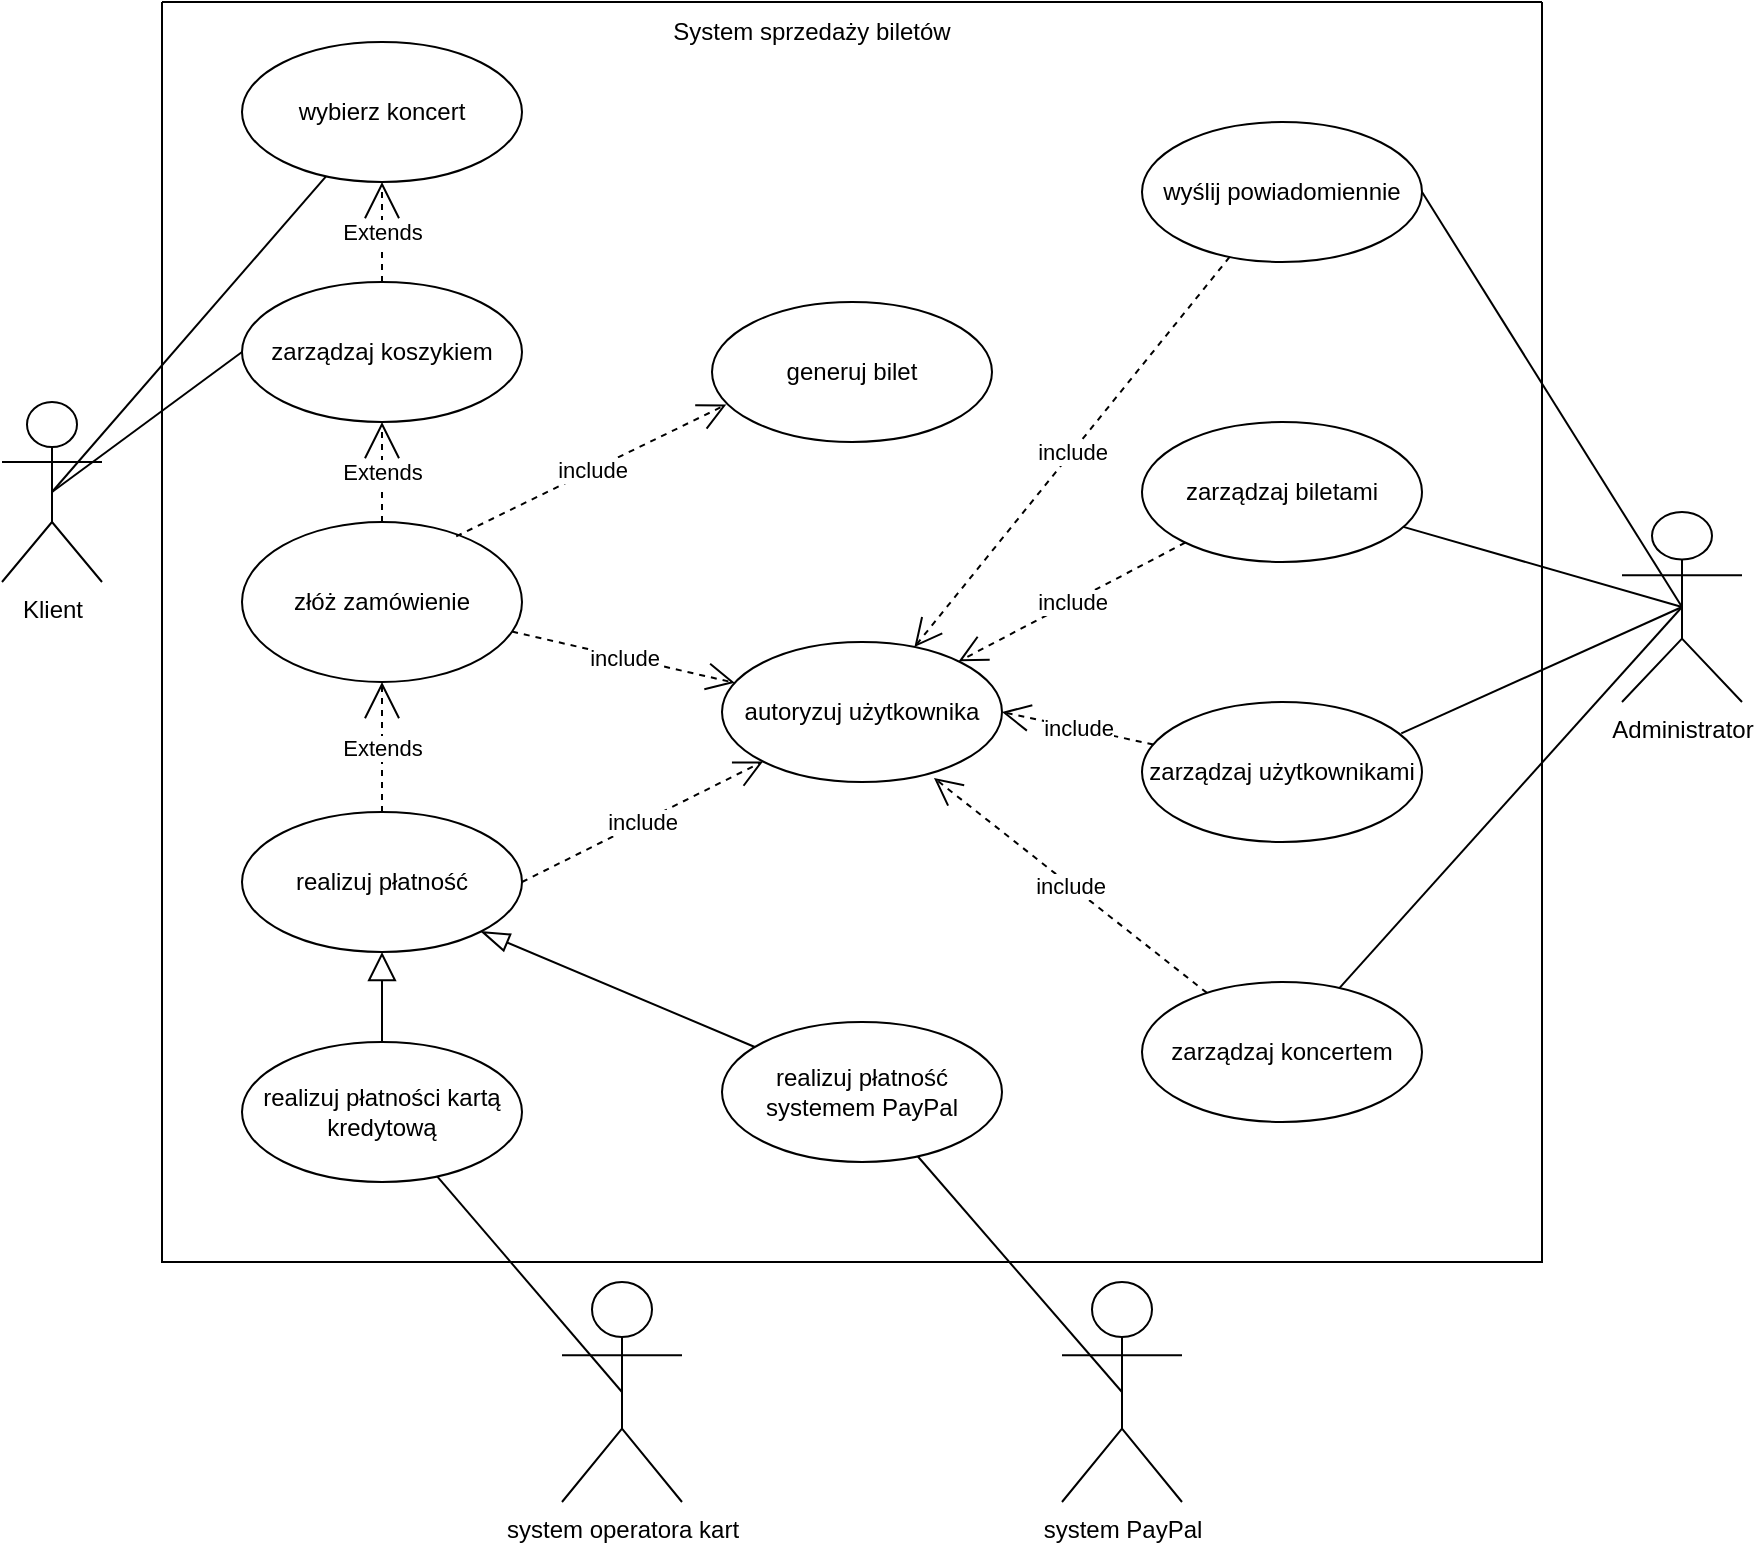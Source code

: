 <mxfile version="21.0.8" type="github">
  <diagram name="Strona-1" id="WbhrvfP3Agpuhs6CucDL">
    <mxGraphModel dx="1173" dy="645" grid="1" gridSize="10" guides="1" tooltips="1" connect="1" arrows="1" fold="1" page="1" pageScale="1" pageWidth="827" pageHeight="1169" math="0" shadow="0">
      <root>
        <mxCell id="0" />
        <mxCell id="1" parent="0" />
        <mxCell id="6vqgsefax2ydzdcJ5cx0-1" value="Klient" style="shape=umlActor;verticalLabelPosition=bottom;verticalAlign=top;html=1;outlineConnect=0;" parent="1" vertex="1">
          <mxGeometry x="30" y="380" width="50" height="90" as="geometry" />
        </mxCell>
        <mxCell id="9bJgkBMZrisjBUywKyg3-2" value="Administrator" style="shape=umlActor;verticalLabelPosition=bottom;verticalAlign=top;html=1;" parent="1" vertex="1">
          <mxGeometry x="840" y="435" width="60" height="95" as="geometry" />
        </mxCell>
        <mxCell id="s4OSP6pFyhql21VH9gWh-15" style="rounded=0;orthogonalLoop=1;jettySize=auto;html=1;exitX=0.5;exitY=0.5;exitDx=0;exitDy=0;exitPerimeter=0;endArrow=none;endFill=0;" parent="1" source="s4OSP6pFyhql21VH9gWh-8" target="s4OSP6pFyhql21VH9gWh-4" edge="1">
          <mxGeometry relative="1" as="geometry" />
        </mxCell>
        <mxCell id="s4OSP6pFyhql21VH9gWh-8" value="system operatora kart" style="shape=umlActor;verticalLabelPosition=bottom;verticalAlign=top;html=1;" parent="1" vertex="1">
          <mxGeometry x="310" y="820" width="60" height="110" as="geometry" />
        </mxCell>
        <mxCell id="s4OSP6pFyhql21VH9gWh-16" style="rounded=0;orthogonalLoop=1;jettySize=auto;html=1;exitX=0.5;exitY=0.5;exitDx=0;exitDy=0;exitPerimeter=0;endArrow=none;endFill=0;" parent="1" source="s4OSP6pFyhql21VH9gWh-9" target="s4OSP6pFyhql21VH9gWh-12" edge="1">
          <mxGeometry relative="1" as="geometry" />
        </mxCell>
        <mxCell id="s4OSP6pFyhql21VH9gWh-9" value="system PayPal" style="shape=umlActor;verticalLabelPosition=bottom;verticalAlign=top;html=1;" parent="1" vertex="1">
          <mxGeometry x="560" y="820" width="60" height="110" as="geometry" />
        </mxCell>
        <mxCell id="s4OSP6pFyhql21VH9gWh-36" style="rounded=0;orthogonalLoop=1;jettySize=auto;html=1;endArrow=none;endFill=0;entryX=0.926;entryY=0.224;entryDx=0;entryDy=0;entryPerimeter=0;exitX=0.5;exitY=0.5;exitDx=0;exitDy=0;exitPerimeter=0;" parent="1" source="9bJgkBMZrisjBUywKyg3-2" target="s4OSP6pFyhql21VH9gWh-31" edge="1">
          <mxGeometry relative="1" as="geometry">
            <mxPoint x="1180" y="380" as="sourcePoint" />
            <mxPoint x="910" y="480" as="targetPoint" />
          </mxGeometry>
        </mxCell>
        <mxCell id="s4OSP6pFyhql21VH9gWh-38" style="rounded=0;orthogonalLoop=1;jettySize=auto;html=1;endArrow=none;endFill=0;exitX=0.5;exitY=0.5;exitDx=0;exitDy=0;exitPerimeter=0;" parent="1" source="9bJgkBMZrisjBUywKyg3-2" target="s4OSP6pFyhql21VH9gWh-6" edge="1">
          <mxGeometry relative="1" as="geometry">
            <mxPoint x="1085" y="667" as="sourcePoint" />
            <mxPoint x="860" y="380" as="targetPoint" />
          </mxGeometry>
        </mxCell>
        <mxCell id="s4OSP6pFyhql21VH9gWh-39" style="rounded=0;orthogonalLoop=1;jettySize=auto;html=1;exitX=0;exitY=0.5;exitDx=0;exitDy=0;endArrow=none;endFill=0;entryX=0.5;entryY=0.5;entryDx=0;entryDy=0;entryPerimeter=0;" parent="1" source="s4OSP6pFyhql21VH9gWh-2" target="6vqgsefax2ydzdcJ5cx0-1" edge="1">
          <mxGeometry relative="1" as="geometry">
            <mxPoint x="609" y="437" as="sourcePoint" />
            <mxPoint x="384" y="150" as="targetPoint" />
          </mxGeometry>
        </mxCell>
        <mxCell id="s4OSP6pFyhql21VH9gWh-40" style="rounded=0;orthogonalLoop=1;jettySize=auto;html=1;endArrow=none;endFill=0;entryX=0.5;entryY=0.5;entryDx=0;entryDy=0;entryPerimeter=0;" parent="1" source="s4OSP6pFyhql21VH9gWh-1" target="6vqgsefax2ydzdcJ5cx0-1" edge="1">
          <mxGeometry relative="1" as="geometry">
            <mxPoint x="585" y="477" as="sourcePoint" />
            <mxPoint x="360" y="190" as="targetPoint" />
          </mxGeometry>
        </mxCell>
        <mxCell id="s4OSP6pFyhql21VH9gWh-45" value="" style="swimlane;startSize=0;" parent="1" vertex="1">
          <mxGeometry x="110" y="180" width="690" height="630" as="geometry" />
        </mxCell>
        <mxCell id="s4OSP6pFyhql21VH9gWh-46" value="System sprzedaży biletów" style="text;html=1;strokeColor=none;fillColor=none;align=center;verticalAlign=middle;whiteSpace=wrap;rounded=0;" parent="s4OSP6pFyhql21VH9gWh-45" vertex="1">
          <mxGeometry x="210" width="230" height="30" as="geometry" />
        </mxCell>
        <mxCell id="s4OSP6pFyhql21VH9gWh-31" value="zarządzaj użytkownikami" style="ellipse;whiteSpace=wrap;html=1;" parent="s4OSP6pFyhql21VH9gWh-45" vertex="1">
          <mxGeometry x="490" y="350" width="140" height="70" as="geometry" />
        </mxCell>
        <mxCell id="s4OSP6pFyhql21VH9gWh-6" value="zarządzaj biletami" style="ellipse;whiteSpace=wrap;html=1;" parent="s4OSP6pFyhql21VH9gWh-45" vertex="1">
          <mxGeometry x="490" y="210" width="140" height="70" as="geometry" />
        </mxCell>
        <mxCell id="s4OSP6pFyhql21VH9gWh-47" value="zarządzaj koncertem" style="ellipse;whiteSpace=wrap;html=1;" parent="s4OSP6pFyhql21VH9gWh-45" vertex="1">
          <mxGeometry x="490" y="490" width="140" height="70" as="geometry" />
        </mxCell>
        <mxCell id="s4OSP6pFyhql21VH9gWh-1" value="wybierz koncert" style="ellipse;whiteSpace=wrap;html=1;" parent="s4OSP6pFyhql21VH9gWh-45" vertex="1">
          <mxGeometry x="40" y="20" width="140" height="70" as="geometry" />
        </mxCell>
        <mxCell id="s4OSP6pFyhql21VH9gWh-20" value="złóż zamówienie" style="ellipse;whiteSpace=wrap;html=1;" parent="s4OSP6pFyhql21VH9gWh-45" vertex="1">
          <mxGeometry x="40" y="260" width="140" height="80" as="geometry" />
        </mxCell>
        <mxCell id="s4OSP6pFyhql21VH9gWh-3" value="realizuj płatność" style="ellipse;whiteSpace=wrap;html=1;" parent="s4OSP6pFyhql21VH9gWh-45" vertex="1">
          <mxGeometry x="40" y="405" width="140" height="70" as="geometry" />
        </mxCell>
        <mxCell id="s4OSP6pFyhql21VH9gWh-21" value="Extends" style="endArrow=open;endSize=16;endFill=0;html=1;rounded=0;exitX=0.5;exitY=0;exitDx=0;exitDy=0;entryX=0.5;entryY=1;entryDx=0;entryDy=0;dashed=1;" parent="s4OSP6pFyhql21VH9gWh-45" source="s4OSP6pFyhql21VH9gWh-3" target="s4OSP6pFyhql21VH9gWh-20" edge="1">
          <mxGeometry width="160" relative="1" as="geometry">
            <mxPoint x="430" y="470" as="sourcePoint" />
            <mxPoint x="590" y="470" as="targetPoint" />
          </mxGeometry>
        </mxCell>
        <mxCell id="s4OSP6pFyhql21VH9gWh-52" value="wyślij powiadomiennie" style="ellipse;whiteSpace=wrap;html=1;" parent="s4OSP6pFyhql21VH9gWh-45" vertex="1">
          <mxGeometry x="490" y="60" width="140" height="70" as="geometry" />
        </mxCell>
        <mxCell id="s4OSP6pFyhql21VH9gWh-54" value="generuj bilet" style="ellipse;whiteSpace=wrap;html=1;" parent="s4OSP6pFyhql21VH9gWh-45" vertex="1">
          <mxGeometry x="275" y="150" width="140" height="70" as="geometry" />
        </mxCell>
        <mxCell id="s4OSP6pFyhql21VH9gWh-55" value="include" style="endArrow=open;endSize=12;dashed=1;html=1;rounded=0;exitX=0.765;exitY=0.09;exitDx=0;exitDy=0;exitPerimeter=0;entryX=0.051;entryY=0.733;entryDx=0;entryDy=0;entryPerimeter=0;" parent="s4OSP6pFyhql21VH9gWh-45" source="s4OSP6pFyhql21VH9gWh-20" target="s4OSP6pFyhql21VH9gWh-54" edge="1">
          <mxGeometry width="160" relative="1" as="geometry">
            <mxPoint x="185" y="240" as="sourcePoint" />
            <mxPoint x="255" y="241" as="targetPoint" />
          </mxGeometry>
        </mxCell>
        <mxCell id="s4OSP6pFyhql21VH9gWh-2" value="zarządzaj koszykiem" style="ellipse;whiteSpace=wrap;html=1;" parent="s4OSP6pFyhql21VH9gWh-45" vertex="1">
          <mxGeometry x="40" y="140" width="140" height="70" as="geometry" />
        </mxCell>
        <mxCell id="s4OSP6pFyhql21VH9gWh-22" value="Extends" style="endArrow=open;endSize=16;endFill=0;html=1;rounded=0;dashed=1;" parent="s4OSP6pFyhql21VH9gWh-45" source="s4OSP6pFyhql21VH9gWh-20" target="s4OSP6pFyhql21VH9gWh-2" edge="1">
          <mxGeometry width="160" relative="1" as="geometry">
            <mxPoint x="300" y="310" as="sourcePoint" />
            <mxPoint x="460" y="310" as="targetPoint" />
          </mxGeometry>
        </mxCell>
        <mxCell id="s4OSP6pFyhql21VH9gWh-23" value="Extends" style="endArrow=open;endSize=16;endFill=0;html=1;rounded=0;dashed=1;" parent="s4OSP6pFyhql21VH9gWh-45" source="s4OSP6pFyhql21VH9gWh-2" target="s4OSP6pFyhql21VH9gWh-1" edge="1">
          <mxGeometry width="160" relative="1" as="geometry">
            <mxPoint x="300" y="140" as="sourcePoint" />
            <mxPoint x="460" y="140" as="targetPoint" />
          </mxGeometry>
        </mxCell>
        <mxCell id="s4OSP6pFyhql21VH9gWh-12" value="realizuj płatność systemem PayPal" style="ellipse;whiteSpace=wrap;html=1;" parent="s4OSP6pFyhql21VH9gWh-45" vertex="1">
          <mxGeometry x="280" y="510" width="140" height="70" as="geometry" />
        </mxCell>
        <mxCell id="s4OSP6pFyhql21VH9gWh-19" value="" style="endArrow=blockThin;endFill=0;endSize=12;html=1;rounded=0;entryX=1;entryY=1;entryDx=0;entryDy=0;" parent="s4OSP6pFyhql21VH9gWh-45" source="s4OSP6pFyhql21VH9gWh-12" target="s4OSP6pFyhql21VH9gWh-3" edge="1">
          <mxGeometry width="160" relative="1" as="geometry">
            <mxPoint x="160" y="230" as="sourcePoint" />
            <mxPoint x="320" y="230" as="targetPoint" />
          </mxGeometry>
        </mxCell>
        <mxCell id="s4OSP6pFyhql21VH9gWh-4" value="realizuj płatności kartą kredytową" style="ellipse;whiteSpace=wrap;html=1;" parent="s4OSP6pFyhql21VH9gWh-45" vertex="1">
          <mxGeometry x="40" y="520" width="140" height="70" as="geometry" />
        </mxCell>
        <mxCell id="s4OSP6pFyhql21VH9gWh-18" value="" style="endArrow=block;endFill=0;endSize=12;html=1;rounded=0;exitX=0.5;exitY=0;exitDx=0;exitDy=0;" parent="s4OSP6pFyhql21VH9gWh-45" source="s4OSP6pFyhql21VH9gWh-4" target="s4OSP6pFyhql21VH9gWh-3" edge="1">
          <mxGeometry width="160" relative="1" as="geometry">
            <mxPoint x="160" y="230" as="sourcePoint" />
            <mxPoint x="320" y="230" as="targetPoint" />
          </mxGeometry>
        </mxCell>
        <mxCell id="s4OSP6pFyhql21VH9gWh-7" value="autoryzuj użytkownika" style="ellipse;whiteSpace=wrap;html=1;" parent="s4OSP6pFyhql21VH9gWh-45" vertex="1">
          <mxGeometry x="280" y="320" width="140" height="70" as="geometry" />
        </mxCell>
        <mxCell id="s4OSP6pFyhql21VH9gWh-28" value="include" style="endArrow=open;endSize=12;dashed=1;html=1;rounded=0;exitX=1;exitY=0.5;exitDx=0;exitDy=0;" parent="s4OSP6pFyhql21VH9gWh-45" source="s4OSP6pFyhql21VH9gWh-3" target="s4OSP6pFyhql21VH9gWh-7" edge="1">
          <mxGeometry width="160" relative="1" as="geometry">
            <mxPoint x="250" y="550" as="sourcePoint" />
            <mxPoint x="410" y="550" as="targetPoint" />
          </mxGeometry>
        </mxCell>
        <mxCell id="s4OSP6pFyhql21VH9gWh-29" value="include" style="endArrow=open;endSize=12;dashed=1;html=1;rounded=0;" parent="s4OSP6pFyhql21VH9gWh-45" source="s4OSP6pFyhql21VH9gWh-20" target="s4OSP6pFyhql21VH9gWh-7" edge="1">
          <mxGeometry width="160" relative="1" as="geometry">
            <mxPoint x="320" y="545" as="sourcePoint" />
            <mxPoint x="433" y="505" as="targetPoint" />
          </mxGeometry>
        </mxCell>
        <mxCell id="s4OSP6pFyhql21VH9gWh-33" value="include" style="endArrow=open;endSize=12;dashed=1;html=1;rounded=0;entryX=1;entryY=0.5;entryDx=0;entryDy=0;" parent="s4OSP6pFyhql21VH9gWh-45" source="s4OSP6pFyhql21VH9gWh-31" target="s4OSP6pFyhql21VH9gWh-7" edge="1">
          <mxGeometry width="160" relative="1" as="geometry">
            <mxPoint x="560" y="304" as="sourcePoint" />
            <mxPoint x="680" y="350" as="targetPoint" />
          </mxGeometry>
        </mxCell>
        <mxCell id="s4OSP6pFyhql21VH9gWh-34" value="include" style="endArrow=open;endSize=12;dashed=1;html=1;rounded=0;" parent="s4OSP6pFyhql21VH9gWh-45" source="s4OSP6pFyhql21VH9gWh-6" target="s4OSP6pFyhql21VH9gWh-7" edge="1">
          <mxGeometry width="160" relative="1" as="geometry">
            <mxPoint x="280" y="170" as="sourcePoint" />
            <mxPoint x="400" y="216" as="targetPoint" />
          </mxGeometry>
        </mxCell>
        <mxCell id="78mCcmcshhAtoHaxW05a-1" value="include" style="endArrow=open;endSize=12;dashed=1;html=1;rounded=0;" parent="s4OSP6pFyhql21VH9gWh-45" source="s4OSP6pFyhql21VH9gWh-52" target="s4OSP6pFyhql21VH9gWh-7" edge="1">
          <mxGeometry width="160" relative="1" as="geometry">
            <mxPoint x="477" y="221" as="sourcePoint" />
            <mxPoint x="330" y="257" as="targetPoint" />
          </mxGeometry>
        </mxCell>
        <mxCell id="78mCcmcshhAtoHaxW05a-2" value="include" style="endArrow=open;endSize=12;dashed=1;html=1;rounded=0;entryX=0.757;entryY=0.971;entryDx=0;entryDy=0;entryPerimeter=0;" parent="s4OSP6pFyhql21VH9gWh-45" source="s4OSP6pFyhql21VH9gWh-47" target="s4OSP6pFyhql21VH9gWh-7" edge="1">
          <mxGeometry width="160" relative="1" as="geometry">
            <mxPoint x="486" y="311" as="sourcePoint" />
            <mxPoint x="410" y="295" as="targetPoint" />
          </mxGeometry>
        </mxCell>
        <mxCell id="s4OSP6pFyhql21VH9gWh-48" style="rounded=0;orthogonalLoop=1;jettySize=auto;html=1;endArrow=none;endFill=0;exitX=0.5;exitY=0.5;exitDx=0;exitDy=0;exitPerimeter=0;" parent="1" source="9bJgkBMZrisjBUywKyg3-2" target="s4OSP6pFyhql21VH9gWh-47" edge="1">
          <mxGeometry relative="1" as="geometry">
            <mxPoint x="915" y="559" as="sourcePoint" />
            <mxPoint x="710" y="540" as="targetPoint" />
          </mxGeometry>
        </mxCell>
        <mxCell id="s4OSP6pFyhql21VH9gWh-53" style="rounded=0;orthogonalLoop=1;jettySize=auto;html=1;endArrow=none;endFill=0;entryX=1;entryY=0.5;entryDx=0;entryDy=0;exitX=0.5;exitY=0.5;exitDx=0;exitDy=0;exitPerimeter=0;" parent="1" source="9bJgkBMZrisjBUywKyg3-2" target="s4OSP6pFyhql21VH9gWh-52" edge="1">
          <mxGeometry relative="1" as="geometry">
            <mxPoint x="670" y="130" as="sourcePoint" />
            <mxPoint x="550" y="235" as="targetPoint" />
          </mxGeometry>
        </mxCell>
      </root>
    </mxGraphModel>
  </diagram>
</mxfile>
